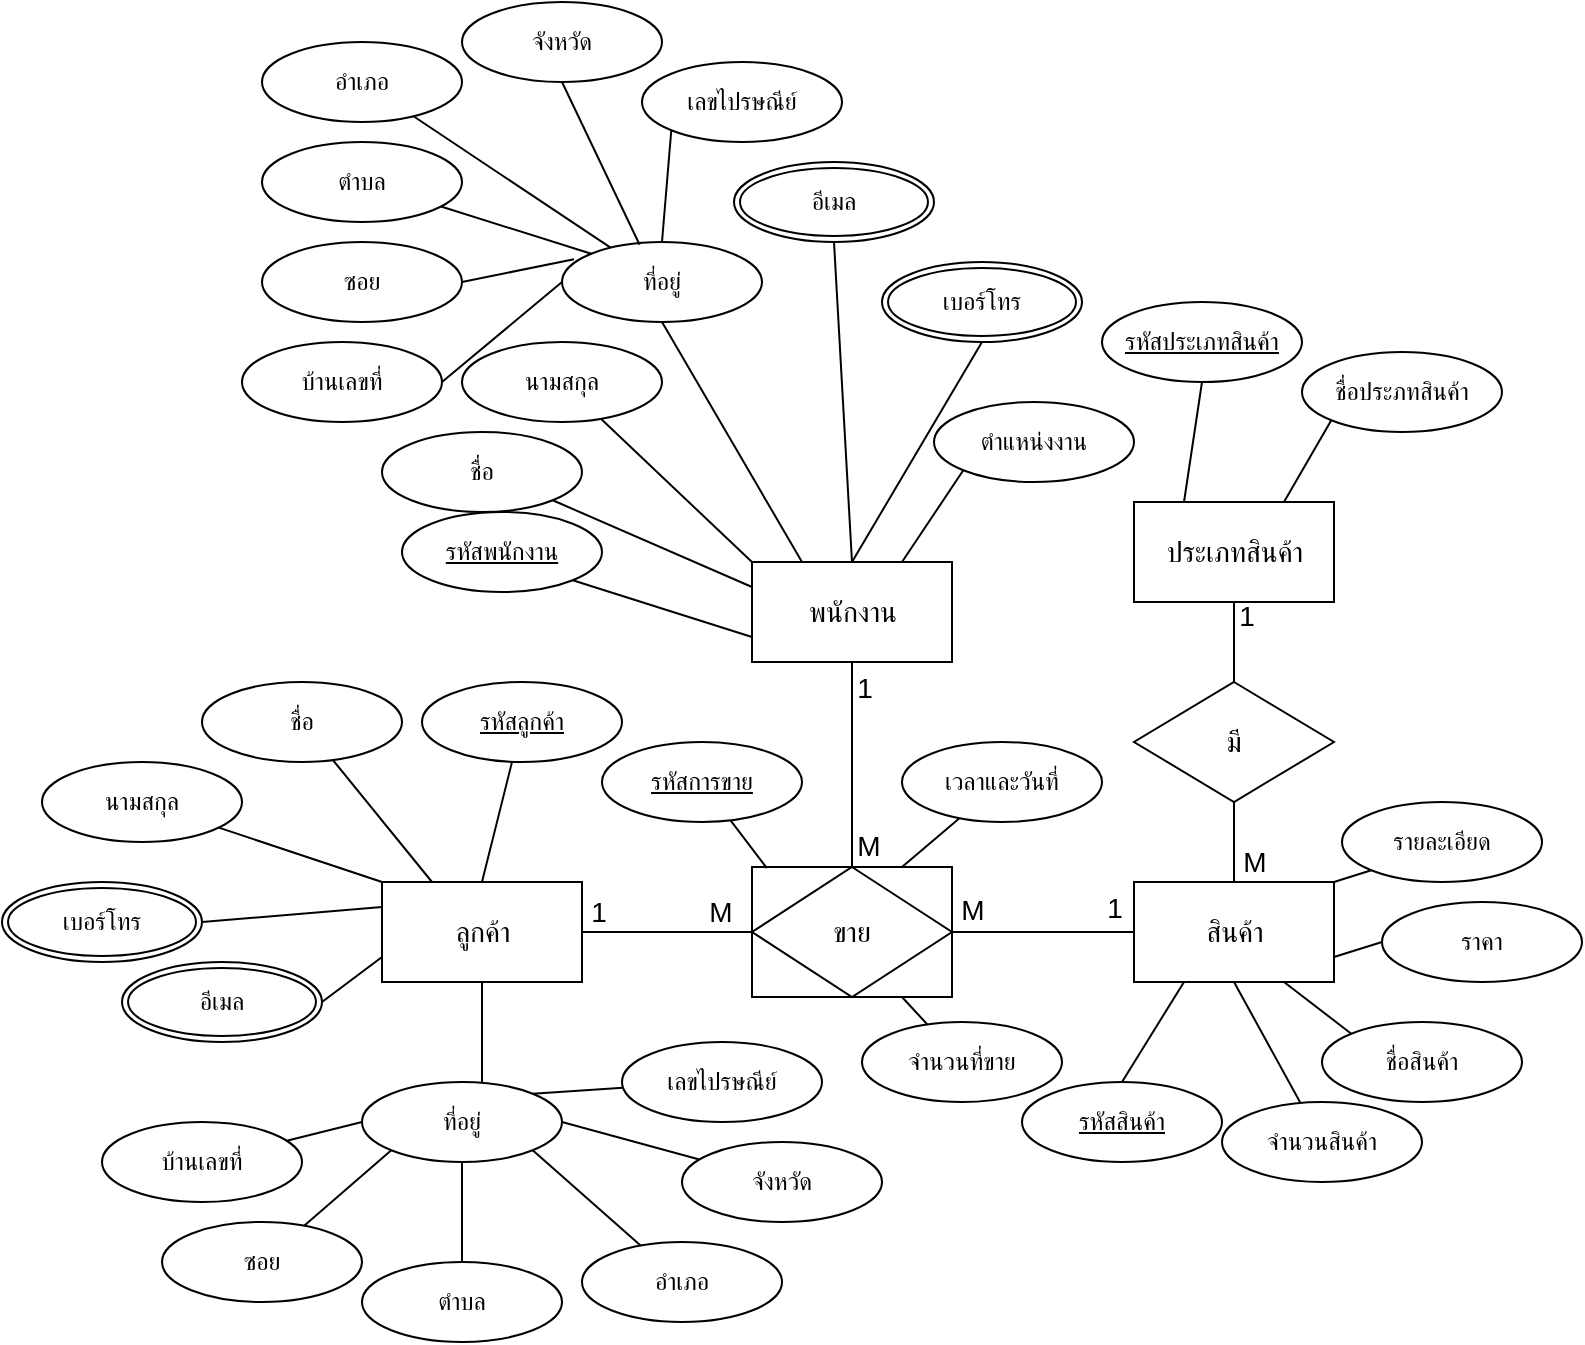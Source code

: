 <mxfile version="20.3.6" type="device"><diagram id="yGyaykB_GRDRyU7Le9zc" name="หน้า-1"><mxGraphModel dx="1038" dy="513" grid="1" gridSize="10" guides="1" tooltips="1" connect="1" arrows="1" fold="1" page="1" pageScale="1" pageWidth="827" pageHeight="1169" math="0" shadow="0"><root><mxCell id="0"/><mxCell id="1" parent="0"/><mxCell id="OsLgJeiQIjJn-tflGnOx-1" style="edgeStyle=orthogonalEdgeStyle;rounded=0;orthogonalLoop=1;jettySize=auto;html=1;entryX=0;entryY=0.5;entryDx=0;entryDy=0;fontSize=14;endArrow=none;endFill=0;" parent="1" source="OsLgJeiQIjJn-tflGnOx-4" target="OsLgJeiQIjJn-tflGnOx-13" edge="1"><mxGeometry relative="1" as="geometry"/></mxCell><mxCell id="OsLgJeiQIjJn-tflGnOx-2" value="M" style="edgeLabel;html=1;align=center;verticalAlign=middle;resizable=0;points=[];fontSize=14;" parent="OsLgJeiQIjJn-tflGnOx-1" vertex="1" connectable="0"><mxGeometry x="0.237" y="-1" relative="1" as="geometry"><mxPoint x="16" y="-11" as="offset"/></mxGeometry></mxCell><mxCell id="OsLgJeiQIjJn-tflGnOx-3" value="1" style="edgeLabel;html=1;align=center;verticalAlign=middle;resizable=0;points=[];fontSize=14;" parent="OsLgJeiQIjJn-tflGnOx-1" vertex="1" connectable="0"><mxGeometry x="-0.715" y="-1" relative="1" as="geometry"><mxPoint x="-4" y="-11" as="offset"/></mxGeometry></mxCell><mxCell id="OsLgJeiQIjJn-tflGnOx-4" value="ลูกค้า" style="html=1;dashed=0;whitespace=wrap;fontSize=14;" parent="1" vertex="1"><mxGeometry x="360" y="730" width="100" height="50" as="geometry"/></mxCell><mxCell id="OsLgJeiQIjJn-tflGnOx-5" value="สินค้า" style="html=1;dashed=0;whitespace=wrap;fontSize=14;" parent="1" vertex="1"><mxGeometry x="736" y="730" width="100" height="50" as="geometry"/></mxCell><mxCell id="OsLgJeiQIjJn-tflGnOx-6" style="edgeStyle=orthogonalEdgeStyle;rounded=0;orthogonalLoop=1;jettySize=auto;html=1;entryX=0.5;entryY=0;entryDx=0;entryDy=0;fontSize=14;endArrow=none;endFill=0;" parent="1" source="OsLgJeiQIjJn-tflGnOx-9" target="OsLgJeiQIjJn-tflGnOx-13" edge="1"><mxGeometry relative="1" as="geometry"/></mxCell><mxCell id="OsLgJeiQIjJn-tflGnOx-7" value="1" style="edgeLabel;html=1;align=center;verticalAlign=middle;resizable=0;points=[];fontSize=14;" parent="OsLgJeiQIjJn-tflGnOx-6" vertex="1" connectable="0"><mxGeometry x="-0.708" y="-2" relative="1" as="geometry"><mxPoint x="8" y="-2" as="offset"/></mxGeometry></mxCell><mxCell id="OsLgJeiQIjJn-tflGnOx-8" value="M" style="edgeLabel;html=1;align=center;verticalAlign=middle;resizable=0;points=[];fontSize=14;" parent="OsLgJeiQIjJn-tflGnOx-6" vertex="1" connectable="0"><mxGeometry x="0.749" y="-2" relative="1" as="geometry"><mxPoint x="10" y="2" as="offset"/></mxGeometry></mxCell><mxCell id="OsLgJeiQIjJn-tflGnOx-9" value="พนักงาน" style="html=1;dashed=0;whitespace=wrap;fontSize=14;" parent="1" vertex="1"><mxGeometry x="545" y="570" width="100" height="50" as="geometry"/></mxCell><mxCell id="OsLgJeiQIjJn-tflGnOx-10" style="edgeStyle=orthogonalEdgeStyle;rounded=0;orthogonalLoop=1;jettySize=auto;html=1;entryX=0;entryY=0.5;entryDx=0;entryDy=0;fontSize=14;endArrow=none;endFill=0;" parent="1" source="OsLgJeiQIjJn-tflGnOx-13" target="OsLgJeiQIjJn-tflGnOx-5" edge="1"><mxGeometry relative="1" as="geometry"/></mxCell><mxCell id="OsLgJeiQIjJn-tflGnOx-11" value="1" style="edgeLabel;html=1;align=center;verticalAlign=middle;resizable=0;points=[];fontSize=14;" parent="OsLgJeiQIjJn-tflGnOx-10" vertex="1" connectable="0"><mxGeometry x="0.784" y="-3" relative="1" as="geometry"><mxPoint y="-15" as="offset"/></mxGeometry></mxCell><mxCell id="OsLgJeiQIjJn-tflGnOx-12" value="M" style="edgeLabel;html=1;align=center;verticalAlign=middle;resizable=0;points=[];fontSize=14;" parent="OsLgJeiQIjJn-tflGnOx-10" vertex="1" connectable="0"><mxGeometry x="-0.816" y="2" relative="1" as="geometry"><mxPoint x="1" y="-9" as="offset"/></mxGeometry></mxCell><mxCell id="OsLgJeiQIjJn-tflGnOx-13" value="ขาย" style="shape=associativeEntity;whiteSpace=wrap;html=1;align=center;fontSize=14;" parent="1" vertex="1"><mxGeometry x="545" y="722.5" width="100" height="65" as="geometry"/></mxCell><mxCell id="OsLgJeiQIjJn-tflGnOx-14" style="edgeStyle=orthogonalEdgeStyle;rounded=0;orthogonalLoop=1;jettySize=auto;html=1;fontSize=14;endArrow=none;endFill=0;entryX=0.5;entryY=0;entryDx=0;entryDy=0;" parent="1" source="OsLgJeiQIjJn-tflGnOx-17" target="OsLgJeiQIjJn-tflGnOx-20" edge="1"><mxGeometry relative="1" as="geometry"><mxPoint x="786" y="600" as="targetPoint"/></mxGeometry></mxCell><mxCell id="OsLgJeiQIjJn-tflGnOx-15" value="1" style="edgeLabel;html=1;align=center;verticalAlign=middle;resizable=0;points=[];fontSize=14;" parent="OsLgJeiQIjJn-tflGnOx-14" vertex="1" connectable="0"><mxGeometry x="-0.258" y="-3" relative="1" as="geometry"><mxPoint x="9" y="-8" as="offset"/></mxGeometry></mxCell><mxCell id="OsLgJeiQIjJn-tflGnOx-16" value="" style="edgeStyle=orthogonalEdgeStyle;rounded=0;orthogonalLoop=1;jettySize=auto;html=1;fontSize=14;endArrow=none;endFill=0;" parent="1" source="OsLgJeiQIjJn-tflGnOx-17" target="OsLgJeiQIjJn-tflGnOx-20" edge="1"><mxGeometry relative="1" as="geometry"/></mxCell><mxCell id="OsLgJeiQIjJn-tflGnOx-17" value="ประเภทสินค้า" style="html=1;dashed=0;whitespace=wrap;fontSize=14;" parent="1" vertex="1"><mxGeometry x="736" y="540" width="100" height="50" as="geometry"/></mxCell><mxCell id="OsLgJeiQIjJn-tflGnOx-18" style="edgeStyle=orthogonalEdgeStyle;rounded=0;orthogonalLoop=1;jettySize=auto;html=1;entryX=0.5;entryY=0;entryDx=0;entryDy=0;fontSize=14;endArrow=none;endFill=0;" parent="1" source="OsLgJeiQIjJn-tflGnOx-20" target="OsLgJeiQIjJn-tflGnOx-5" edge="1"><mxGeometry relative="1" as="geometry"/></mxCell><mxCell id="OsLgJeiQIjJn-tflGnOx-19" value="M" style="edgeLabel;html=1;align=center;verticalAlign=middle;resizable=0;points=[];fontSize=14;" parent="OsLgJeiQIjJn-tflGnOx-18" vertex="1" connectable="0"><mxGeometry x="0.728" relative="1" as="geometry"><mxPoint x="10" y="-5" as="offset"/></mxGeometry></mxCell><mxCell id="OsLgJeiQIjJn-tflGnOx-20" value="มี" style="shape=rhombus;perimeter=rhombusPerimeter;whiteSpace=wrap;html=1;align=center;fontSize=14;" parent="1" vertex="1"><mxGeometry x="736" y="630" width="100" height="60" as="geometry"/></mxCell><mxCell id="OsLgJeiQIjJn-tflGnOx-21" style="edgeStyle=none;rounded=0;orthogonalLoop=1;jettySize=auto;html=1;entryX=0.5;entryY=0;entryDx=0;entryDy=0;endArrow=none;endFill=0;" parent="1" source="OsLgJeiQIjJn-tflGnOx-22" target="OsLgJeiQIjJn-tflGnOx-4" edge="1"><mxGeometry relative="1" as="geometry"/></mxCell><mxCell id="OsLgJeiQIjJn-tflGnOx-22" value="รหัสลูกค้า" style="ellipse;whiteSpace=wrap;html=1;align=center;fontStyle=4;" parent="1" vertex="1"><mxGeometry x="380" y="630" width="100" height="40" as="geometry"/></mxCell><mxCell id="OsLgJeiQIjJn-tflGnOx-23" value="รหัสพนักงาน" style="ellipse;whiteSpace=wrap;html=1;align=center;fontStyle=4;" parent="1" vertex="1"><mxGeometry x="370" y="545" width="100" height="40" as="geometry"/></mxCell><mxCell id="OsLgJeiQIjJn-tflGnOx-24" value="รหัสประเภทสินค้า" style="ellipse;whiteSpace=wrap;html=1;align=center;fontStyle=4;" parent="1" vertex="1"><mxGeometry x="720" y="440" width="100" height="40" as="geometry"/></mxCell><mxCell id="OsLgJeiQIjJn-tflGnOx-25" value="รหัสสินค้า" style="ellipse;whiteSpace=wrap;html=1;align=center;fontStyle=4;" parent="1" vertex="1"><mxGeometry x="680" y="830" width="100" height="40" as="geometry"/></mxCell><mxCell id="OsLgJeiQIjJn-tflGnOx-26" style="edgeStyle=none;rounded=0;orthogonalLoop=1;jettySize=auto;html=1;entryX=0.25;entryY=0;entryDx=0;entryDy=0;endArrow=none;endFill=0;" parent="1" source="OsLgJeiQIjJn-tflGnOx-27" target="OsLgJeiQIjJn-tflGnOx-4" edge="1"><mxGeometry relative="1" as="geometry"/></mxCell><mxCell id="OsLgJeiQIjJn-tflGnOx-27" value="ชื่อ" style="ellipse;whiteSpace=wrap;html=1;align=center;" parent="1" vertex="1"><mxGeometry x="270" y="630" width="100" height="40" as="geometry"/></mxCell><mxCell id="OsLgJeiQIjJn-tflGnOx-28" style="edgeStyle=none;rounded=0;orthogonalLoop=1;jettySize=auto;html=1;entryX=0;entryY=0;entryDx=0;entryDy=0;endArrow=none;endFill=0;" parent="1" source="OsLgJeiQIjJn-tflGnOx-29" target="OsLgJeiQIjJn-tflGnOx-4" edge="1"><mxGeometry relative="1" as="geometry"/></mxCell><mxCell id="OsLgJeiQIjJn-tflGnOx-29" value="นามสกุล" style="ellipse;whiteSpace=wrap;html=1;align=center;" parent="1" vertex="1"><mxGeometry x="190" y="670" width="100" height="40" as="geometry"/></mxCell><mxCell id="OsLgJeiQIjJn-tflGnOx-30" value="ชื่อ" style="ellipse;whiteSpace=wrap;html=1;align=center;" parent="1" vertex="1"><mxGeometry x="360" y="505" width="100" height="40" as="geometry"/></mxCell><mxCell id="OsLgJeiQIjJn-tflGnOx-31" value="" style="endArrow=none;html=1;rounded=0;exitX=0.5;exitY=0;exitDx=0;exitDy=0;entryX=0.5;entryY=1;entryDx=0;entryDy=0;" parent="1" target="OsLgJeiQIjJn-tflGnOx-4" edge="1"><mxGeometry relative="1" as="geometry"><mxPoint x="410" y="830" as="sourcePoint"/><mxPoint x="650" y="810" as="targetPoint"/></mxGeometry></mxCell><mxCell id="OsLgJeiQIjJn-tflGnOx-32" value="เบอร์โทร" style="ellipse;shape=doubleEllipse;margin=3;whiteSpace=wrap;html=1;align=center;" parent="1" vertex="1"><mxGeometry x="170" y="730" width="100" height="40" as="geometry"/></mxCell><mxCell id="OsLgJeiQIjJn-tflGnOx-33" value="ที่อยู่" style="ellipse;whiteSpace=wrap;html=1;align=center;" parent="1" vertex="1"><mxGeometry x="350" y="830" width="100" height="40" as="geometry"/></mxCell><mxCell id="OsLgJeiQIjJn-tflGnOx-34" value="อีเมล" style="ellipse;shape=doubleEllipse;margin=3;whiteSpace=wrap;html=1;align=center;" parent="1" vertex="1"><mxGeometry x="230" y="770" width="100" height="40" as="geometry"/></mxCell><mxCell id="OsLgJeiQIjJn-tflGnOx-35" value="" style="endArrow=none;html=1;rounded=0;exitX=1;exitY=0.5;exitDx=0;exitDy=0;entryX=0;entryY=0.25;entryDx=0;entryDy=0;" parent="1" source="OsLgJeiQIjJn-tflGnOx-32" target="OsLgJeiQIjJn-tflGnOx-4" edge="1"><mxGeometry relative="1" as="geometry"><mxPoint x="270" y="780" as="sourcePoint"/><mxPoint x="430" y="780" as="targetPoint"/></mxGeometry></mxCell><mxCell id="OsLgJeiQIjJn-tflGnOx-36" value="" style="endArrow=none;html=1;rounded=0;exitX=1;exitY=0.5;exitDx=0;exitDy=0;entryX=0;entryY=0.75;entryDx=0;entryDy=0;" parent="1" source="OsLgJeiQIjJn-tflGnOx-34" target="OsLgJeiQIjJn-tflGnOx-4" edge="1"><mxGeometry relative="1" as="geometry"><mxPoint x="350" y="800" as="sourcePoint"/><mxPoint x="510" y="800" as="targetPoint"/></mxGeometry></mxCell><mxCell id="OsLgJeiQIjJn-tflGnOx-37" value="" style="endArrow=none;html=1;rounded=0;exitX=1;exitY=1;exitDx=0;exitDy=0;entryX=0;entryY=0.75;entryDx=0;entryDy=0;" parent="1" source="OsLgJeiQIjJn-tflGnOx-23" target="OsLgJeiQIjJn-tflGnOx-9" edge="1"><mxGeometry relative="1" as="geometry"><mxPoint x="540" y="480" as="sourcePoint"/><mxPoint x="700" y="480" as="targetPoint"/></mxGeometry></mxCell><mxCell id="OsLgJeiQIjJn-tflGnOx-38" value="" style="endArrow=none;html=1;rounded=0;exitX=1;exitY=1;exitDx=0;exitDy=0;entryX=0;entryY=0.25;entryDx=0;entryDy=0;" parent="1" source="OsLgJeiQIjJn-tflGnOx-30" target="OsLgJeiQIjJn-tflGnOx-9" edge="1"><mxGeometry relative="1" as="geometry"><mxPoint x="560" y="480" as="sourcePoint"/><mxPoint x="720" y="480" as="targetPoint"/></mxGeometry></mxCell><mxCell id="OsLgJeiQIjJn-tflGnOx-39" value="เบอร์โทร" style="ellipse;shape=doubleEllipse;margin=3;whiteSpace=wrap;html=1;align=center;" parent="1" vertex="1"><mxGeometry x="610" y="420" width="100" height="40" as="geometry"/></mxCell><mxCell id="OsLgJeiQIjJn-tflGnOx-40" value="อีเมล" style="ellipse;shape=doubleEllipse;margin=3;whiteSpace=wrap;html=1;align=center;" parent="1" vertex="1"><mxGeometry x="536" y="370" width="100" height="40" as="geometry"/></mxCell><mxCell id="OsLgJeiQIjJn-tflGnOx-41" value="บ้านเลขที่" style="ellipse;whiteSpace=wrap;html=1;align=center;" parent="1" vertex="1"><mxGeometry x="290" y="460" width="100" height="40" as="geometry"/></mxCell><mxCell id="OsLgJeiQIjJn-tflGnOx-42" value="ซอย" style="ellipse;whiteSpace=wrap;html=1;align=center;" parent="1" vertex="1"><mxGeometry x="300" y="410" width="100" height="40" as="geometry"/></mxCell><mxCell id="OsLgJeiQIjJn-tflGnOx-43" value="จังหวัด" style="ellipse;whiteSpace=wrap;html=1;align=center;" parent="1" vertex="1"><mxGeometry x="400" y="290" width="100" height="40" as="geometry"/></mxCell><mxCell id="OsLgJeiQIjJn-tflGnOx-44" value="เลขไปรษณีย์" style="ellipse;whiteSpace=wrap;html=1;align=center;" parent="1" vertex="1"><mxGeometry x="490" y="320" width="100" height="40" as="geometry"/></mxCell><mxCell id="OsLgJeiQIjJn-tflGnOx-45" value="ที่อยู่" style="ellipse;whiteSpace=wrap;html=1;align=center;" parent="1" vertex="1"><mxGeometry x="450" y="410" width="100" height="40" as="geometry"/></mxCell><mxCell id="OsLgJeiQIjJn-tflGnOx-46" value="" style="endArrow=none;html=1;rounded=0;exitX=1;exitY=0.5;exitDx=0;exitDy=0;entryX=0;entryY=0.5;entryDx=0;entryDy=0;" parent="1" source="OsLgJeiQIjJn-tflGnOx-41" target="OsLgJeiQIjJn-tflGnOx-45" edge="1"><mxGeometry relative="1" as="geometry"><mxPoint x="470" y="320" as="sourcePoint"/><mxPoint x="630" y="320" as="targetPoint"/></mxGeometry></mxCell><mxCell id="OsLgJeiQIjJn-tflGnOx-47" value="" style="endArrow=none;html=1;rounded=0;exitX=1;exitY=0.5;exitDx=0;exitDy=0;entryX=0.06;entryY=0.215;entryDx=0;entryDy=0;entryPerimeter=0;" parent="1" source="OsLgJeiQIjJn-tflGnOx-42" target="OsLgJeiQIjJn-tflGnOx-45" edge="1"><mxGeometry relative="1" as="geometry"><mxPoint x="570" y="230" as="sourcePoint"/><mxPoint x="730" y="230" as="targetPoint"/></mxGeometry></mxCell><mxCell id="OsLgJeiQIjJn-tflGnOx-48" value="" style="endArrow=none;html=1;rounded=0;exitX=0.5;exitY=1;exitDx=0;exitDy=0;entryX=0.25;entryY=0;entryDx=0;entryDy=0;" parent="1" source="OsLgJeiQIjJn-tflGnOx-45" target="OsLgJeiQIjJn-tflGnOx-9" edge="1"><mxGeometry relative="1" as="geometry"><mxPoint x="520" y="380" as="sourcePoint"/><mxPoint x="680" y="380" as="targetPoint"/></mxGeometry></mxCell><mxCell id="OsLgJeiQIjJn-tflGnOx-49" value="" style="endArrow=none;html=1;rounded=0;exitX=0.5;exitY=1;exitDx=0;exitDy=0;entryX=0.388;entryY=0.035;entryDx=0;entryDy=0;entryPerimeter=0;" parent="1" source="OsLgJeiQIjJn-tflGnOx-43" target="OsLgJeiQIjJn-tflGnOx-45" edge="1"><mxGeometry relative="1" as="geometry"><mxPoint x="590" y="380" as="sourcePoint"/><mxPoint x="750" y="380" as="targetPoint"/></mxGeometry></mxCell><mxCell id="OsLgJeiQIjJn-tflGnOx-50" value="" style="endArrow=none;html=1;rounded=0;exitX=0.5;exitY=0;exitDx=0;exitDy=0;entryX=0;entryY=1;entryDx=0;entryDy=0;" parent="1" source="OsLgJeiQIjJn-tflGnOx-45" target="OsLgJeiQIjJn-tflGnOx-44" edge="1"><mxGeometry relative="1" as="geometry"><mxPoint x="600" y="370" as="sourcePoint"/><mxPoint x="760" y="370" as="targetPoint"/></mxGeometry></mxCell><mxCell id="OsLgJeiQIjJn-tflGnOx-51" value="" style="endArrow=none;html=1;rounded=0;exitX=0.5;exitY=1;exitDx=0;exitDy=0;entryX=0.5;entryY=0;entryDx=0;entryDy=0;" parent="1" source="OsLgJeiQIjJn-tflGnOx-40" target="OsLgJeiQIjJn-tflGnOx-9" edge="1"><mxGeometry relative="1" as="geometry"><mxPoint x="690" y="440" as="sourcePoint"/><mxPoint x="850" y="440" as="targetPoint"/></mxGeometry></mxCell><mxCell id="OsLgJeiQIjJn-tflGnOx-52" value="" style="endArrow=none;html=1;rounded=0;exitX=0.5;exitY=1;exitDx=0;exitDy=0;entryX=0.5;entryY=0;entryDx=0;entryDy=0;" parent="1" source="OsLgJeiQIjJn-tflGnOx-39" target="OsLgJeiQIjJn-tflGnOx-9" edge="1"><mxGeometry relative="1" as="geometry"><mxPoint x="740" y="460" as="sourcePoint"/><mxPoint x="900" y="460" as="targetPoint"/></mxGeometry></mxCell><mxCell id="OsLgJeiQIjJn-tflGnOx-53" value="ตำแหน่งงาน" style="ellipse;whiteSpace=wrap;html=1;align=center;" parent="1" vertex="1"><mxGeometry x="636" y="490" width="100" height="40" as="geometry"/></mxCell><mxCell id="OsLgJeiQIjJn-tflGnOx-54" value="" style="endArrow=none;html=1;rounded=0;exitX=0;exitY=1;exitDx=0;exitDy=0;entryX=0.75;entryY=0;entryDx=0;entryDy=0;" parent="1" source="OsLgJeiQIjJn-tflGnOx-53" target="OsLgJeiQIjJn-tflGnOx-9" edge="1"><mxGeometry relative="1" as="geometry"><mxPoint x="690" y="450" as="sourcePoint"/><mxPoint x="850" y="450" as="targetPoint"/></mxGeometry></mxCell><mxCell id="OsLgJeiQIjJn-tflGnOx-55" value="ชื่อประภทสินค้า" style="ellipse;whiteSpace=wrap;html=1;align=center;" parent="1" vertex="1"><mxGeometry x="820" y="465" width="100" height="40" as="geometry"/></mxCell><mxCell id="OsLgJeiQIjJn-tflGnOx-56" value="" style="endArrow=none;html=1;rounded=0;exitX=0.5;exitY=1;exitDx=0;exitDy=0;entryX=0.25;entryY=0;entryDx=0;entryDy=0;" parent="1" source="OsLgJeiQIjJn-tflGnOx-24" target="OsLgJeiQIjJn-tflGnOx-17" edge="1"><mxGeometry relative="1" as="geometry"><mxPoint x="890" y="570" as="sourcePoint"/><mxPoint x="1050" y="570" as="targetPoint"/></mxGeometry></mxCell><mxCell id="OsLgJeiQIjJn-tflGnOx-57" value="" style="endArrow=none;html=1;rounded=0;exitX=0;exitY=1;exitDx=0;exitDy=0;entryX=0.75;entryY=0;entryDx=0;entryDy=0;" parent="1" source="OsLgJeiQIjJn-tflGnOx-55" target="OsLgJeiQIjJn-tflGnOx-17" edge="1"><mxGeometry relative="1" as="geometry"><mxPoint x="920" y="540" as="sourcePoint"/><mxPoint x="1080" y="540" as="targetPoint"/></mxGeometry></mxCell><mxCell id="OsLgJeiQIjJn-tflGnOx-58" value="ชื่อสินค้า" style="ellipse;whiteSpace=wrap;html=1;align=center;" parent="1" vertex="1"><mxGeometry x="830" y="800" width="100" height="40" as="geometry"/></mxCell><mxCell id="OsLgJeiQIjJn-tflGnOx-59" value="" style="endArrow=none;html=1;rounded=0;exitX=0.5;exitY=0;exitDx=0;exitDy=0;entryX=0.25;entryY=1;entryDx=0;entryDy=0;" parent="1" source="OsLgJeiQIjJn-tflGnOx-25" target="OsLgJeiQIjJn-tflGnOx-5" edge="1"><mxGeometry relative="1" as="geometry"><mxPoint x="750" y="840" as="sourcePoint"/><mxPoint x="910" y="840" as="targetPoint"/></mxGeometry></mxCell><mxCell id="OsLgJeiQIjJn-tflGnOx-60" value="" style="endArrow=none;html=1;rounded=0;exitX=0;exitY=0;exitDx=0;exitDy=0;entryX=0.75;entryY=1;entryDx=0;entryDy=0;" parent="1" source="OsLgJeiQIjJn-tflGnOx-58" target="OsLgJeiQIjJn-tflGnOx-5" edge="1"><mxGeometry relative="1" as="geometry"><mxPoint x="870" y="810" as="sourcePoint"/><mxPoint x="1030" y="810" as="targetPoint"/></mxGeometry></mxCell><mxCell id="OsLgJeiQIjJn-tflGnOx-61" value="ราคา" style="ellipse;whiteSpace=wrap;html=1;align=center;" parent="1" vertex="1"><mxGeometry x="860" y="740" width="100" height="40" as="geometry"/></mxCell><mxCell id="OsLgJeiQIjJn-tflGnOx-62" value="" style="endArrow=none;html=1;rounded=0;exitX=1;exitY=0.75;exitDx=0;exitDy=0;entryX=0;entryY=0.5;entryDx=0;entryDy=0;" parent="1" source="OsLgJeiQIjJn-tflGnOx-5" target="OsLgJeiQIjJn-tflGnOx-61" edge="1"><mxGeometry relative="1" as="geometry"><mxPoint x="1020" y="710" as="sourcePoint"/><mxPoint x="1180" y="710" as="targetPoint"/></mxGeometry></mxCell><mxCell id="OsLgJeiQIjJn-tflGnOx-63" value="รายละเอียด" style="ellipse;whiteSpace=wrap;html=1;align=center;" parent="1" vertex="1"><mxGeometry x="840" y="690" width="100" height="40" as="geometry"/></mxCell><mxCell id="OsLgJeiQIjJn-tflGnOx-64" value="" style="endArrow=none;html=1;rounded=0;exitX=0;exitY=1;exitDx=0;exitDy=0;entryX=1;entryY=0;entryDx=0;entryDy=0;" parent="1" source="OsLgJeiQIjJn-tflGnOx-63" target="OsLgJeiQIjJn-tflGnOx-5" edge="1"><mxGeometry relative="1" as="geometry"><mxPoint x="1040" y="690" as="sourcePoint"/><mxPoint x="1200" y="690" as="targetPoint"/></mxGeometry></mxCell><mxCell id="OsLgJeiQIjJn-tflGnOx-65" style="rounded=0;orthogonalLoop=1;jettySize=auto;html=1;entryX=0;entryY=0;entryDx=0;entryDy=0;endArrow=none;endFill=0;" parent="1" source="OsLgJeiQIjJn-tflGnOx-66" target="OsLgJeiQIjJn-tflGnOx-9" edge="1"><mxGeometry relative="1" as="geometry"/></mxCell><mxCell id="OsLgJeiQIjJn-tflGnOx-66" value="นามสกุล" style="ellipse;whiteSpace=wrap;html=1;align=center;" parent="1" vertex="1"><mxGeometry x="400" y="460" width="100" height="40" as="geometry"/></mxCell><mxCell id="OsLgJeiQIjJn-tflGnOx-67" style="edgeStyle=none;rounded=0;orthogonalLoop=1;jettySize=auto;html=1;entryX=0;entryY=0;entryDx=0;entryDy=0;endArrow=none;endFill=0;" parent="1" source="OsLgJeiQIjJn-tflGnOx-68" target="OsLgJeiQIjJn-tflGnOx-45" edge="1"><mxGeometry relative="1" as="geometry"/></mxCell><mxCell id="OsLgJeiQIjJn-tflGnOx-68" value="ตำบล" style="ellipse;whiteSpace=wrap;html=1;align=center;" parent="1" vertex="1"><mxGeometry x="300" y="360" width="100" height="40" as="geometry"/></mxCell><mxCell id="OsLgJeiQIjJn-tflGnOx-69" style="edgeStyle=none;rounded=0;orthogonalLoop=1;jettySize=auto;html=1;endArrow=none;endFill=0;" parent="1" source="OsLgJeiQIjJn-tflGnOx-70" target="OsLgJeiQIjJn-tflGnOx-45" edge="1"><mxGeometry relative="1" as="geometry"/></mxCell><mxCell id="OsLgJeiQIjJn-tflGnOx-70" value="อำเภอ" style="ellipse;whiteSpace=wrap;html=1;align=center;" parent="1" vertex="1"><mxGeometry x="300" y="310" width="100" height="40" as="geometry"/></mxCell><mxCell id="OsLgJeiQIjJn-tflGnOx-71" style="edgeStyle=none;rounded=0;orthogonalLoop=1;jettySize=auto;html=1;entryX=0;entryY=0.5;entryDx=0;entryDy=0;endArrow=none;endFill=0;" parent="1" source="OsLgJeiQIjJn-tflGnOx-72" target="OsLgJeiQIjJn-tflGnOx-33" edge="1"><mxGeometry relative="1" as="geometry"/></mxCell><mxCell id="OsLgJeiQIjJn-tflGnOx-72" value="บ้านเลขที่" style="ellipse;whiteSpace=wrap;html=1;align=center;" parent="1" vertex="1"><mxGeometry x="220" y="850" width="100" height="40" as="geometry"/></mxCell><mxCell id="OsLgJeiQIjJn-tflGnOx-73" style="edgeStyle=none;rounded=0;orthogonalLoop=1;jettySize=auto;html=1;entryX=0;entryY=1;entryDx=0;entryDy=0;endArrow=none;endFill=0;" parent="1" source="OsLgJeiQIjJn-tflGnOx-74" target="OsLgJeiQIjJn-tflGnOx-33" edge="1"><mxGeometry relative="1" as="geometry"/></mxCell><mxCell id="OsLgJeiQIjJn-tflGnOx-74" value="ซอย" style="ellipse;whiteSpace=wrap;html=1;align=center;" parent="1" vertex="1"><mxGeometry x="250" y="900" width="100" height="40" as="geometry"/></mxCell><mxCell id="OsLgJeiQIjJn-tflGnOx-75" style="edgeStyle=none;rounded=0;orthogonalLoop=1;jettySize=auto;html=1;entryX=0.5;entryY=1;entryDx=0;entryDy=0;endArrow=none;endFill=0;" parent="1" source="OsLgJeiQIjJn-tflGnOx-76" target="OsLgJeiQIjJn-tflGnOx-33" edge="1"><mxGeometry relative="1" as="geometry"/></mxCell><mxCell id="OsLgJeiQIjJn-tflGnOx-76" value="ตำบล" style="ellipse;whiteSpace=wrap;html=1;align=center;" parent="1" vertex="1"><mxGeometry x="350" y="920" width="100" height="40" as="geometry"/></mxCell><mxCell id="OsLgJeiQIjJn-tflGnOx-77" style="edgeStyle=none;rounded=0;orthogonalLoop=1;jettySize=auto;html=1;entryX=1;entryY=1;entryDx=0;entryDy=0;endArrow=none;endFill=0;" parent="1" source="OsLgJeiQIjJn-tflGnOx-78" target="OsLgJeiQIjJn-tflGnOx-33" edge="1"><mxGeometry relative="1" as="geometry"/></mxCell><mxCell id="OsLgJeiQIjJn-tflGnOx-78" value="อำเภอ" style="ellipse;whiteSpace=wrap;html=1;align=center;" parent="1" vertex="1"><mxGeometry x="460" y="910" width="100" height="40" as="geometry"/></mxCell><mxCell id="OsLgJeiQIjJn-tflGnOx-79" style="edgeStyle=none;rounded=0;orthogonalLoop=1;jettySize=auto;html=1;entryX=1;entryY=0.5;entryDx=0;entryDy=0;endArrow=none;endFill=0;" parent="1" source="OsLgJeiQIjJn-tflGnOx-80" target="OsLgJeiQIjJn-tflGnOx-33" edge="1"><mxGeometry relative="1" as="geometry"/></mxCell><mxCell id="OsLgJeiQIjJn-tflGnOx-80" value="จังหวัด" style="ellipse;whiteSpace=wrap;html=1;align=center;" parent="1" vertex="1"><mxGeometry x="510" y="860" width="100" height="40" as="geometry"/></mxCell><mxCell id="OsLgJeiQIjJn-tflGnOx-81" style="edgeStyle=none;rounded=0;orthogonalLoop=1;jettySize=auto;html=1;entryX=1;entryY=0;entryDx=0;entryDy=0;endArrow=none;endFill=0;" parent="1" source="OsLgJeiQIjJn-tflGnOx-82" target="OsLgJeiQIjJn-tflGnOx-33" edge="1"><mxGeometry relative="1" as="geometry"/></mxCell><mxCell id="OsLgJeiQIjJn-tflGnOx-82" value="เลขไปรษณีย์" style="ellipse;whiteSpace=wrap;html=1;align=center;" parent="1" vertex="1"><mxGeometry x="480" y="810" width="100" height="40" as="geometry"/></mxCell><mxCell id="OsLgJeiQIjJn-tflGnOx-84" style="rounded=0;orthogonalLoop=1;jettySize=auto;html=1;entryX=0.074;entryY=0.008;entryDx=0;entryDy=0;entryPerimeter=0;endArrow=none;endFill=0;" parent="1" source="OsLgJeiQIjJn-tflGnOx-83" target="OsLgJeiQIjJn-tflGnOx-13" edge="1"><mxGeometry relative="1" as="geometry"/></mxCell><mxCell id="OsLgJeiQIjJn-tflGnOx-83" value="รหัสการขาย" style="ellipse;whiteSpace=wrap;html=1;align=center;fontStyle=4;" parent="1" vertex="1"><mxGeometry x="470" y="660" width="100" height="40" as="geometry"/></mxCell><mxCell id="b9zMwAaogo8R4IcIaOQU-2" style="rounded=0;orthogonalLoop=1;jettySize=auto;html=1;entryX=0.75;entryY=0;entryDx=0;entryDy=0;endArrow=none;endFill=0;" edge="1" parent="1" source="b9zMwAaogo8R4IcIaOQU-1" target="OsLgJeiQIjJn-tflGnOx-13"><mxGeometry relative="1" as="geometry"/></mxCell><mxCell id="b9zMwAaogo8R4IcIaOQU-1" value="เวลาและวันที่" style="ellipse;whiteSpace=wrap;html=1;align=center;" vertex="1" parent="1"><mxGeometry x="620" y="660" width="100" height="40" as="geometry"/></mxCell><mxCell id="b9zMwAaogo8R4IcIaOQU-4" style="edgeStyle=none;rounded=0;orthogonalLoop=1;jettySize=auto;html=1;entryX=0.75;entryY=1;entryDx=0;entryDy=0;endArrow=none;endFill=0;" edge="1" parent="1" source="b9zMwAaogo8R4IcIaOQU-3" target="OsLgJeiQIjJn-tflGnOx-13"><mxGeometry relative="1" as="geometry"/></mxCell><mxCell id="b9zMwAaogo8R4IcIaOQU-3" value="จำนวนที่ขาย" style="ellipse;whiteSpace=wrap;html=1;align=center;" vertex="1" parent="1"><mxGeometry x="600" y="800" width="100" height="40" as="geometry"/></mxCell><mxCell id="b9zMwAaogo8R4IcIaOQU-6" style="edgeStyle=none;rounded=0;orthogonalLoop=1;jettySize=auto;html=1;entryX=0.5;entryY=1;entryDx=0;entryDy=0;endArrow=none;endFill=0;" edge="1" parent="1" source="b9zMwAaogo8R4IcIaOQU-5" target="OsLgJeiQIjJn-tflGnOx-5"><mxGeometry relative="1" as="geometry"/></mxCell><mxCell id="b9zMwAaogo8R4IcIaOQU-5" value="จำนวนสินค้า" style="ellipse;whiteSpace=wrap;html=1;align=center;" vertex="1" parent="1"><mxGeometry x="780" y="840" width="100" height="40" as="geometry"/></mxCell></root></mxGraphModel></diagram></mxfile>